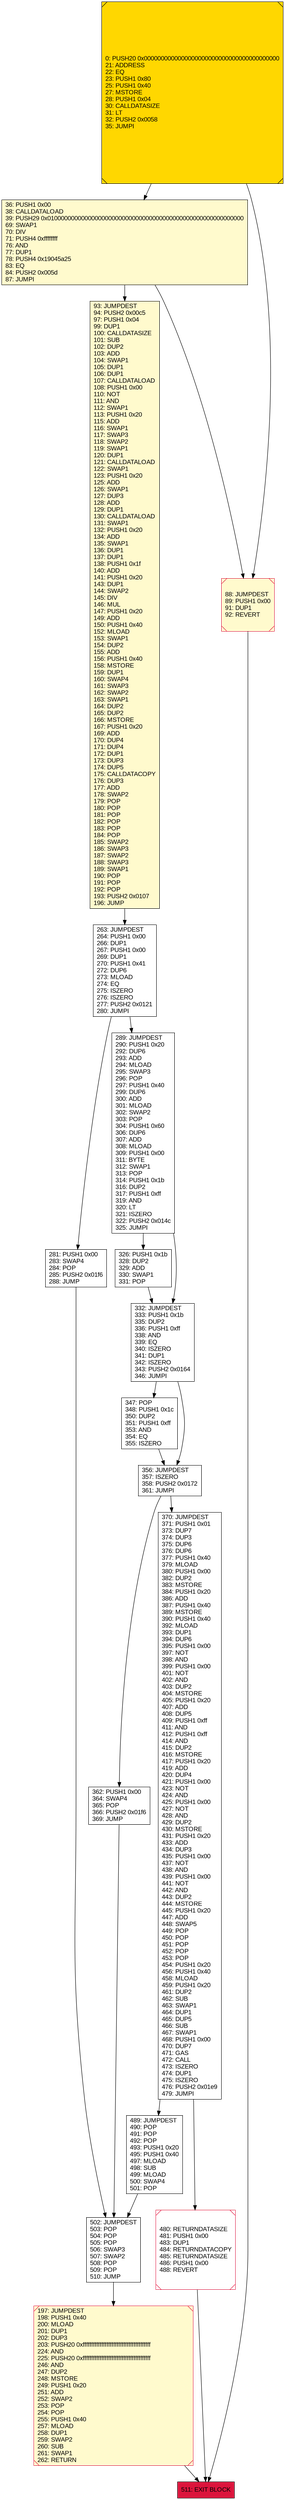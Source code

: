 digraph G {
bgcolor=transparent rankdir=UD;
node [shape=box style=filled color=black fillcolor=white fontname=arial fontcolor=black];
502 [label="502: JUMPDEST\l503: POP\l504: POP\l505: POP\l506: SWAP3\l507: SWAP2\l508: POP\l509: POP\l510: JUMP\l" ];
289 [label="289: JUMPDEST\l290: PUSH1 0x20\l292: DUP6\l293: ADD\l294: MLOAD\l295: SWAP3\l296: POP\l297: PUSH1 0x40\l299: DUP6\l300: ADD\l301: MLOAD\l302: SWAP2\l303: POP\l304: PUSH1 0x60\l306: DUP6\l307: ADD\l308: MLOAD\l309: PUSH1 0x00\l311: BYTE\l312: SWAP1\l313: POP\l314: PUSH1 0x1b\l316: DUP2\l317: PUSH1 0xff\l319: AND\l320: LT\l321: ISZERO\l322: PUSH2 0x014c\l325: JUMPI\l" ];
0 [label="0: PUSH20 0x0000000000000000000000000000000000000000\l21: ADDRESS\l22: EQ\l23: PUSH1 0x80\l25: PUSH1 0x40\l27: MSTORE\l28: PUSH1 0x04\l30: CALLDATASIZE\l31: LT\l32: PUSH2 0x0058\l35: JUMPI\l" fillcolor=lemonchiffon shape=Msquare fillcolor=gold ];
362 [label="362: PUSH1 0x00\l364: SWAP4\l365: POP\l366: PUSH2 0x01f6\l369: JUMP\l" ];
489 [label="489: JUMPDEST\l490: POP\l491: POP\l492: POP\l493: PUSH1 0x20\l495: PUSH1 0x40\l497: MLOAD\l498: SUB\l499: MLOAD\l500: SWAP4\l501: POP\l" ];
370 [label="370: JUMPDEST\l371: PUSH1 0x01\l373: DUP7\l374: DUP3\l375: DUP6\l376: DUP6\l377: PUSH1 0x40\l379: MLOAD\l380: PUSH1 0x00\l382: DUP2\l383: MSTORE\l384: PUSH1 0x20\l386: ADD\l387: PUSH1 0x40\l389: MSTORE\l390: PUSH1 0x40\l392: MLOAD\l393: DUP1\l394: DUP6\l395: PUSH1 0x00\l397: NOT\l398: AND\l399: PUSH1 0x00\l401: NOT\l402: AND\l403: DUP2\l404: MSTORE\l405: PUSH1 0x20\l407: ADD\l408: DUP5\l409: PUSH1 0xff\l411: AND\l412: PUSH1 0xff\l414: AND\l415: DUP2\l416: MSTORE\l417: PUSH1 0x20\l419: ADD\l420: DUP4\l421: PUSH1 0x00\l423: NOT\l424: AND\l425: PUSH1 0x00\l427: NOT\l428: AND\l429: DUP2\l430: MSTORE\l431: PUSH1 0x20\l433: ADD\l434: DUP3\l435: PUSH1 0x00\l437: NOT\l438: AND\l439: PUSH1 0x00\l441: NOT\l442: AND\l443: DUP2\l444: MSTORE\l445: PUSH1 0x20\l447: ADD\l448: SWAP5\l449: POP\l450: POP\l451: POP\l452: POP\l453: POP\l454: PUSH1 0x20\l456: PUSH1 0x40\l458: MLOAD\l459: PUSH1 0x20\l461: DUP2\l462: SUB\l463: SWAP1\l464: DUP1\l465: DUP5\l466: SUB\l467: SWAP1\l468: PUSH1 0x00\l470: DUP7\l471: GAS\l472: CALL\l473: ISZERO\l474: DUP1\l475: ISZERO\l476: PUSH2 0x01e9\l479: JUMPI\l" ];
93 [label="93: JUMPDEST\l94: PUSH2 0x00c5\l97: PUSH1 0x04\l99: DUP1\l100: CALLDATASIZE\l101: SUB\l102: DUP2\l103: ADD\l104: SWAP1\l105: DUP1\l106: DUP1\l107: CALLDATALOAD\l108: PUSH1 0x00\l110: NOT\l111: AND\l112: SWAP1\l113: PUSH1 0x20\l115: ADD\l116: SWAP1\l117: SWAP3\l118: SWAP2\l119: SWAP1\l120: DUP1\l121: CALLDATALOAD\l122: SWAP1\l123: PUSH1 0x20\l125: ADD\l126: SWAP1\l127: DUP3\l128: ADD\l129: DUP1\l130: CALLDATALOAD\l131: SWAP1\l132: PUSH1 0x20\l134: ADD\l135: SWAP1\l136: DUP1\l137: DUP1\l138: PUSH1 0x1f\l140: ADD\l141: PUSH1 0x20\l143: DUP1\l144: SWAP2\l145: DIV\l146: MUL\l147: PUSH1 0x20\l149: ADD\l150: PUSH1 0x40\l152: MLOAD\l153: SWAP1\l154: DUP2\l155: ADD\l156: PUSH1 0x40\l158: MSTORE\l159: DUP1\l160: SWAP4\l161: SWAP3\l162: SWAP2\l163: SWAP1\l164: DUP2\l165: DUP2\l166: MSTORE\l167: PUSH1 0x20\l169: ADD\l170: DUP4\l171: DUP4\l172: DUP1\l173: DUP3\l174: DUP5\l175: CALLDATACOPY\l176: DUP3\l177: ADD\l178: SWAP2\l179: POP\l180: POP\l181: POP\l182: POP\l183: POP\l184: POP\l185: SWAP2\l186: SWAP3\l187: SWAP2\l188: SWAP3\l189: SWAP1\l190: POP\l191: POP\l192: POP\l193: PUSH2 0x0107\l196: JUMP\l" fillcolor=lemonchiffon ];
36 [label="36: PUSH1 0x00\l38: CALLDATALOAD\l39: PUSH29 0x0100000000000000000000000000000000000000000000000000000000\l69: SWAP1\l70: DIV\l71: PUSH4 0xffffffff\l76: AND\l77: DUP1\l78: PUSH4 0x19045a25\l83: EQ\l84: PUSH2 0x005d\l87: JUMPI\l" fillcolor=lemonchiffon ];
281 [label="281: PUSH1 0x00\l283: SWAP4\l284: POP\l285: PUSH2 0x01f6\l288: JUMP\l" ];
326 [label="326: PUSH1 0x1b\l328: DUP2\l329: ADD\l330: SWAP1\l331: POP\l" ];
197 [label="197: JUMPDEST\l198: PUSH1 0x40\l200: MLOAD\l201: DUP1\l202: DUP3\l203: PUSH20 0xffffffffffffffffffffffffffffffffffffffff\l224: AND\l225: PUSH20 0xffffffffffffffffffffffffffffffffffffffff\l246: AND\l247: DUP2\l248: MSTORE\l249: PUSH1 0x20\l251: ADD\l252: SWAP2\l253: POP\l254: POP\l255: PUSH1 0x40\l257: MLOAD\l258: DUP1\l259: SWAP2\l260: SUB\l261: SWAP1\l262: RETURN\l" fillcolor=lemonchiffon shape=Msquare color=crimson ];
347 [label="347: POP\l348: PUSH1 0x1c\l350: DUP2\l351: PUSH1 0xff\l353: AND\l354: EQ\l355: ISZERO\l" ];
480 [label="480: RETURNDATASIZE\l481: PUSH1 0x00\l483: DUP1\l484: RETURNDATACOPY\l485: RETURNDATASIZE\l486: PUSH1 0x00\l488: REVERT\l" shape=Msquare color=crimson ];
356 [label="356: JUMPDEST\l357: ISZERO\l358: PUSH2 0x0172\l361: JUMPI\l" ];
88 [label="88: JUMPDEST\l89: PUSH1 0x00\l91: DUP1\l92: REVERT\l" fillcolor=lemonchiffon shape=Msquare color=crimson ];
263 [label="263: JUMPDEST\l264: PUSH1 0x00\l266: DUP1\l267: PUSH1 0x00\l269: DUP1\l270: PUSH1 0x41\l272: DUP6\l273: MLOAD\l274: EQ\l275: ISZERO\l276: ISZERO\l277: PUSH2 0x0121\l280: JUMPI\l" ];
511 [label="511: EXIT BLOCK\l" fillcolor=crimson ];
332 [label="332: JUMPDEST\l333: PUSH1 0x1b\l335: DUP2\l336: PUSH1 0xff\l338: AND\l339: EQ\l340: ISZERO\l341: DUP1\l342: ISZERO\l343: PUSH2 0x0164\l346: JUMPI\l" ];
88 -> 511;
332 -> 356;
36 -> 93;
480 -> 511;
362 -> 502;
370 -> 489;
36 -> 88;
197 -> 511;
263 -> 281;
332 -> 347;
326 -> 332;
347 -> 356;
489 -> 502;
93 -> 263;
356 -> 370;
0 -> 36;
289 -> 326;
281 -> 502;
370 -> 480;
502 -> 197;
289 -> 332;
0 -> 88;
263 -> 289;
356 -> 362;
}
